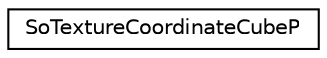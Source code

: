 digraph "Graphical Class Hierarchy"
{
 // LATEX_PDF_SIZE
  edge [fontname="Helvetica",fontsize="10",labelfontname="Helvetica",labelfontsize="10"];
  node [fontname="Helvetica",fontsize="10",shape=record];
  rankdir="LR";
  Node0 [label="SoTextureCoordinateCubeP",height=0.2,width=0.4,color="black", fillcolor="white", style="filled",URL="$classSoTextureCoordinateCubeP.html",tooltip=" "];
}
